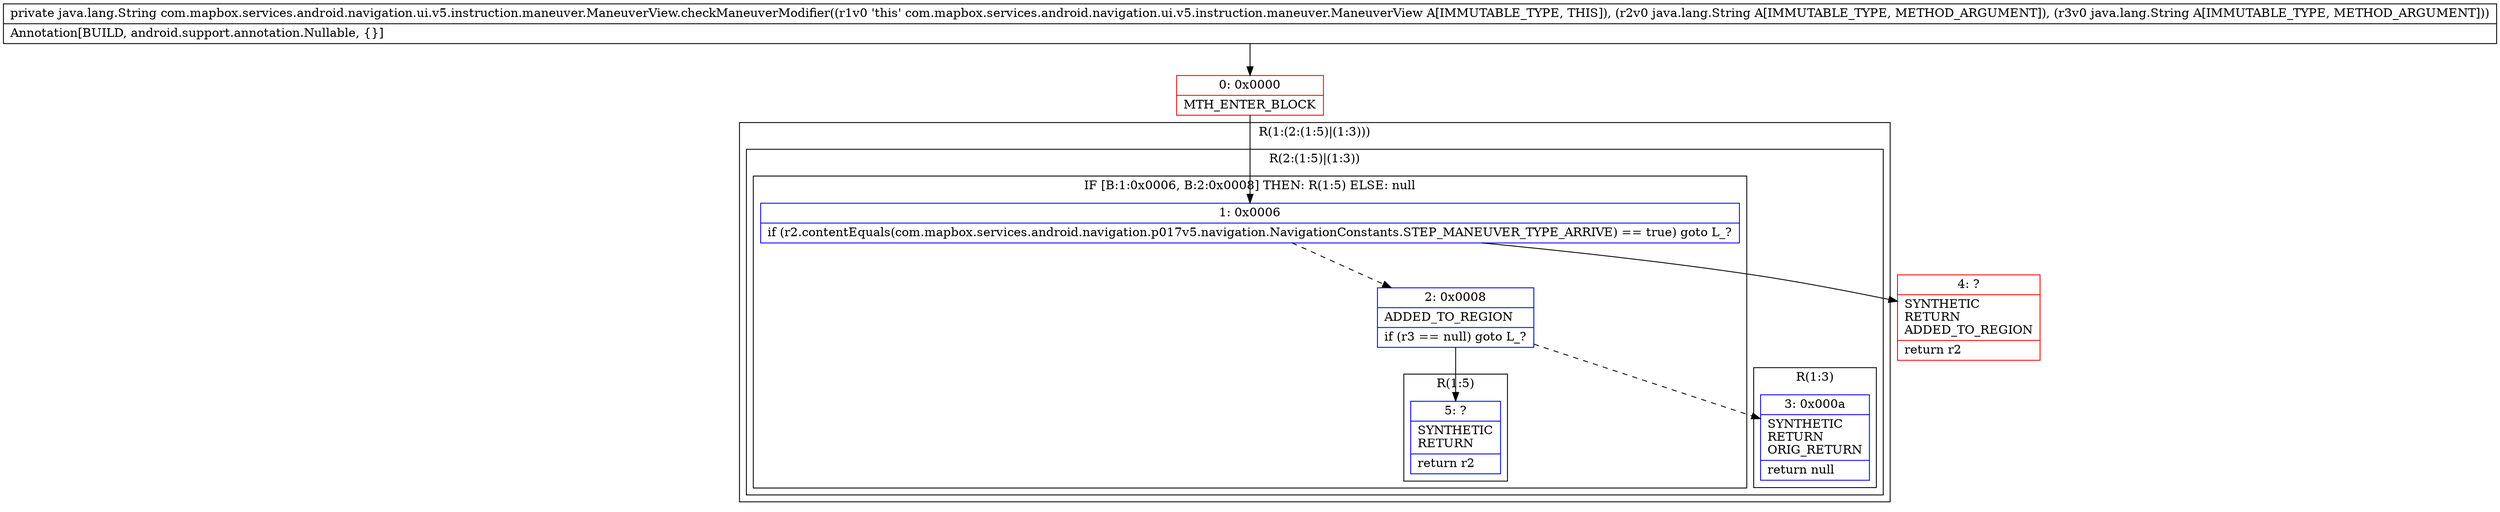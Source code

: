 digraph "CFG forcom.mapbox.services.android.navigation.ui.v5.instruction.maneuver.ManeuverView.checkManeuverModifier(Ljava\/lang\/String;Ljava\/lang\/String;)Ljava\/lang\/String;" {
subgraph cluster_Region_448165704 {
label = "R(1:(2:(1:5)|(1:3)))";
node [shape=record,color=blue];
subgraph cluster_Region_290274832 {
label = "R(2:(1:5)|(1:3))";
node [shape=record,color=blue];
subgraph cluster_IfRegion_1989184475 {
label = "IF [B:1:0x0006, B:2:0x0008] THEN: R(1:5) ELSE: null";
node [shape=record,color=blue];
Node_1 [shape=record,label="{1\:\ 0x0006|if (r2.contentEquals(com.mapbox.services.android.navigation.p017v5.navigation.NavigationConstants.STEP_MANEUVER_TYPE_ARRIVE) == true) goto L_?\l}"];
Node_2 [shape=record,label="{2\:\ 0x0008|ADDED_TO_REGION\l|if (r3 == null) goto L_?\l}"];
subgraph cluster_Region_565389961 {
label = "R(1:5)";
node [shape=record,color=blue];
Node_5 [shape=record,label="{5\:\ ?|SYNTHETIC\lRETURN\l|return r2\l}"];
}
}
subgraph cluster_Region_135660992 {
label = "R(1:3)";
node [shape=record,color=blue];
Node_3 [shape=record,label="{3\:\ 0x000a|SYNTHETIC\lRETURN\lORIG_RETURN\l|return null\l}"];
}
}
}
Node_0 [shape=record,color=red,label="{0\:\ 0x0000|MTH_ENTER_BLOCK\l}"];
Node_4 [shape=record,color=red,label="{4\:\ ?|SYNTHETIC\lRETURN\lADDED_TO_REGION\l|return r2\l}"];
MethodNode[shape=record,label="{private java.lang.String com.mapbox.services.android.navigation.ui.v5.instruction.maneuver.ManeuverView.checkManeuverModifier((r1v0 'this' com.mapbox.services.android.navigation.ui.v5.instruction.maneuver.ManeuverView A[IMMUTABLE_TYPE, THIS]), (r2v0 java.lang.String A[IMMUTABLE_TYPE, METHOD_ARGUMENT]), (r3v0 java.lang.String A[IMMUTABLE_TYPE, METHOD_ARGUMENT]))  | Annotation[BUILD, android.support.annotation.Nullable, \{\}]\l}"];
MethodNode -> Node_0;
Node_1 -> Node_2[style=dashed];
Node_1 -> Node_4;
Node_2 -> Node_3[style=dashed];
Node_2 -> Node_5;
Node_0 -> Node_1;
}


